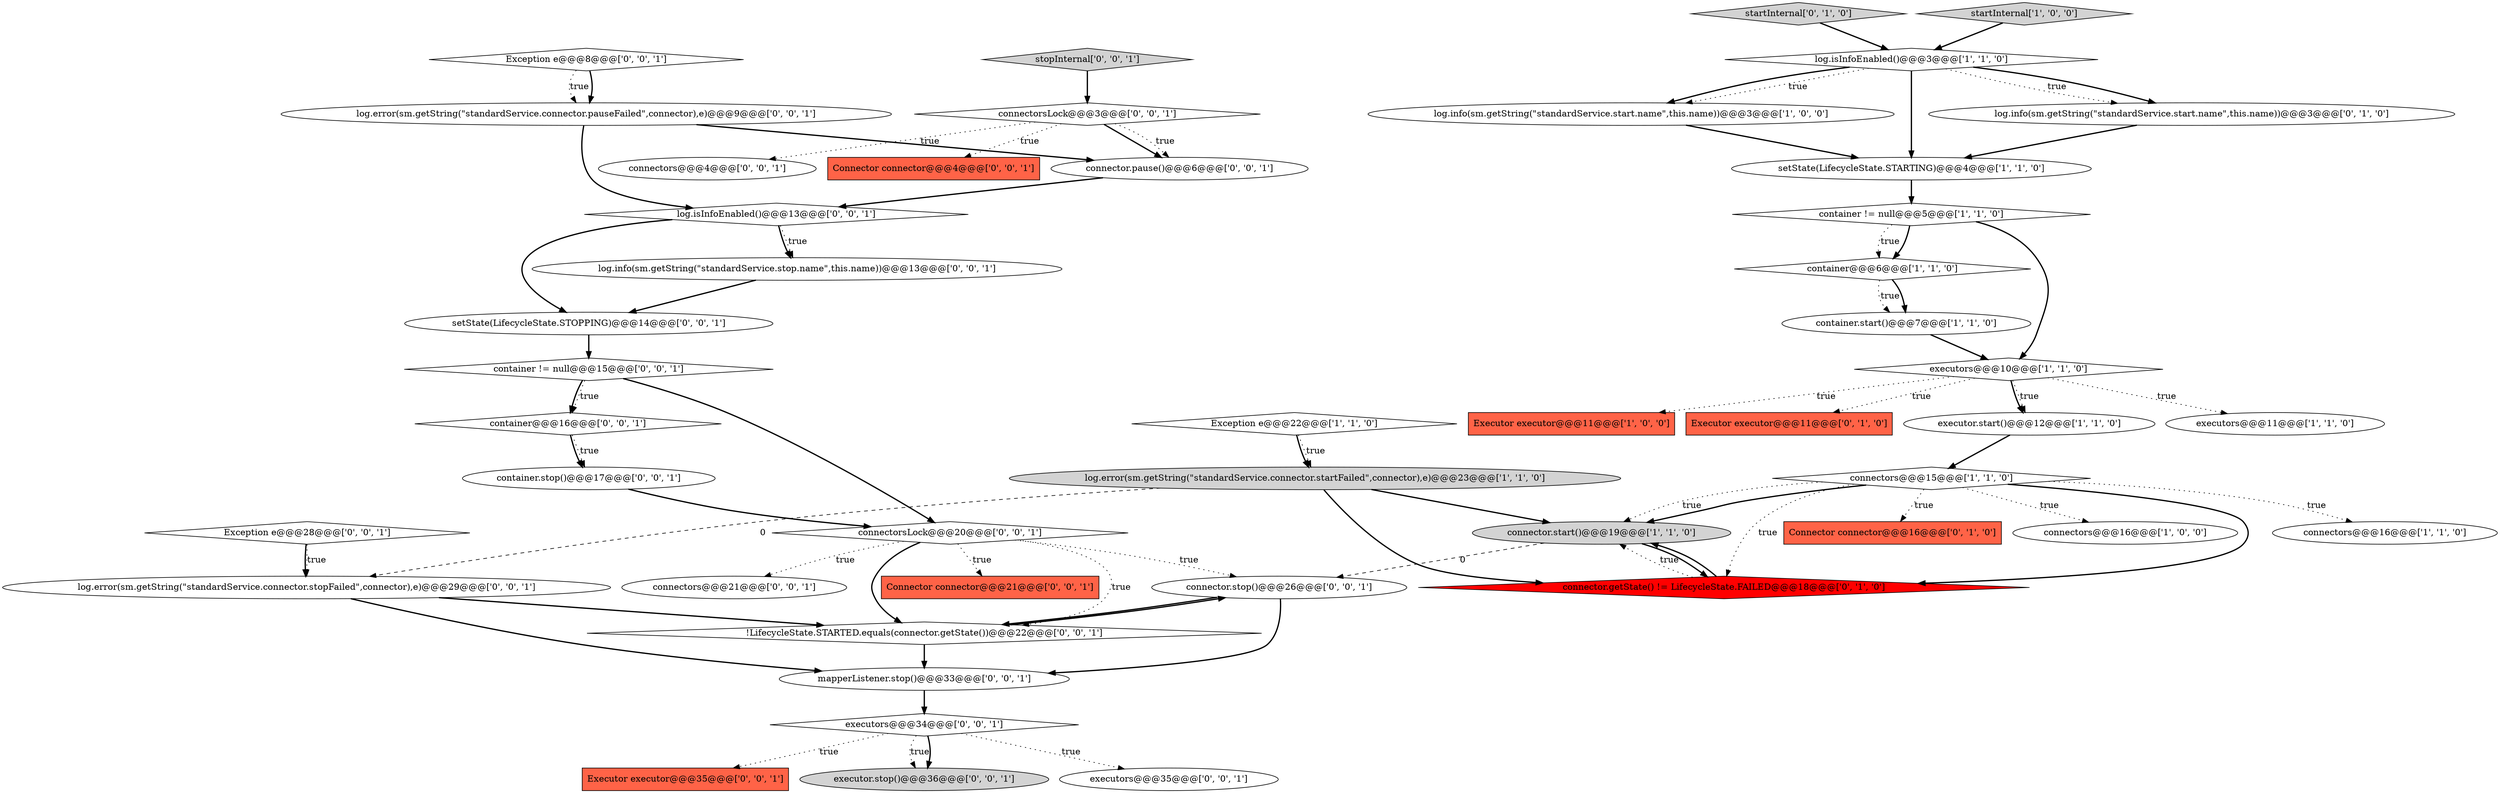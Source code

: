 digraph {
13 [style = filled, label = "connector.start()@@@19@@@['1', '1', '0']", fillcolor = lightgray, shape = ellipse image = "AAA0AAABBB1BBB"];
29 [style = filled, label = "container != null@@@15@@@['0', '0', '1']", fillcolor = white, shape = diamond image = "AAA0AAABBB3BBB"];
42 [style = filled, label = "Executor executor@@@35@@@['0', '0', '1']", fillcolor = tomato, shape = box image = "AAA0AAABBB3BBB"];
37 [style = filled, label = "executors@@@34@@@['0', '0', '1']", fillcolor = white, shape = diamond image = "AAA0AAABBB3BBB"];
25 [style = filled, label = "Exception e@@@8@@@['0', '0', '1']", fillcolor = white, shape = diamond image = "AAA0AAABBB3BBB"];
20 [style = filled, label = "startInternal['0', '1', '0']", fillcolor = lightgray, shape = diamond image = "AAA0AAABBB2BBB"];
44 [style = filled, label = "stopInternal['0', '0', '1']", fillcolor = lightgray, shape = diamond image = "AAA0AAABBB3BBB"];
22 [style = filled, label = "container@@@16@@@['0', '0', '1']", fillcolor = white, shape = diamond image = "AAA0AAABBB3BBB"];
2 [style = filled, label = "log.info(sm.getString(\"standardService.start.name\",this.name))@@@3@@@['1', '0', '0']", fillcolor = white, shape = ellipse image = "AAA0AAABBB1BBB"];
23 [style = filled, label = "connectorsLock@@@3@@@['0', '0', '1']", fillcolor = white, shape = diamond image = "AAA0AAABBB3BBB"];
14 [style = filled, label = "connectors@@@16@@@['1', '1', '0']", fillcolor = white, shape = ellipse image = "AAA0AAABBB1BBB"];
12 [style = filled, label = "executors@@@10@@@['1', '1', '0']", fillcolor = white, shape = diamond image = "AAA0AAABBB1BBB"];
7 [style = filled, label = "executors@@@11@@@['1', '1', '0']", fillcolor = white, shape = ellipse image = "AAA0AAABBB1BBB"];
34 [style = filled, label = "log.info(sm.getString(\"standardService.stop.name\",this.name))@@@13@@@['0', '0', '1']", fillcolor = white, shape = ellipse image = "AAA0AAABBB3BBB"];
28 [style = filled, label = "connectorsLock@@@20@@@['0', '0', '1']", fillcolor = white, shape = diamond image = "AAA0AAABBB3BBB"];
46 [style = filled, label = "container.stop()@@@17@@@['0', '0', '1']", fillcolor = white, shape = ellipse image = "AAA0AAABBB3BBB"];
15 [style = filled, label = "startInternal['1', '0', '0']", fillcolor = lightgray, shape = diamond image = "AAA0AAABBB1BBB"];
21 [style = filled, label = "log.info(sm.getString(\"standardService.start.name\",this.name))@@@3@@@['0', '1', '0']", fillcolor = white, shape = ellipse image = "AAA0AAABBB2BBB"];
9 [style = filled, label = "container != null@@@5@@@['1', '1', '0']", fillcolor = white, shape = diamond image = "AAA0AAABBB1BBB"];
11 [style = filled, label = "log.isInfoEnabled()@@@3@@@['1', '1', '0']", fillcolor = white, shape = diamond image = "AAA0AAABBB1BBB"];
19 [style = filled, label = "connector.getState() != LifecycleState.FAILED@@@18@@@['0', '1', '0']", fillcolor = red, shape = diamond image = "AAA1AAABBB2BBB"];
30 [style = filled, label = "log.isInfoEnabled()@@@13@@@['0', '0', '1']", fillcolor = white, shape = diamond image = "AAA0AAABBB3BBB"];
18 [style = filled, label = "Connector connector@@@16@@@['0', '1', '0']", fillcolor = tomato, shape = box image = "AAA0AAABBB2BBB"];
3 [style = filled, label = "Exception e@@@22@@@['1', '1', '0']", fillcolor = white, shape = diamond image = "AAA0AAABBB1BBB"];
41 [style = filled, label = "connector.stop()@@@26@@@['0', '0', '1']", fillcolor = white, shape = ellipse image = "AAA0AAABBB3BBB"];
6 [style = filled, label = "Executor executor@@@11@@@['1', '0', '0']", fillcolor = tomato, shape = box image = "AAA0AAABBB1BBB"];
43 [style = filled, label = "!LifecycleState.STARTED.equals(connector.getState())@@@22@@@['0', '0', '1']", fillcolor = white, shape = diamond image = "AAA0AAABBB3BBB"];
10 [style = filled, label = "connectors@@@16@@@['1', '0', '0']", fillcolor = white, shape = ellipse image = "AAA0AAABBB1BBB"];
0 [style = filled, label = "container.start()@@@7@@@['1', '1', '0']", fillcolor = white, shape = ellipse image = "AAA0AAABBB1BBB"];
39 [style = filled, label = "connectors@@@4@@@['0', '0', '1']", fillcolor = white, shape = ellipse image = "AAA0AAABBB3BBB"];
40 [style = filled, label = "setState(LifecycleState.STOPPING)@@@14@@@['0', '0', '1']", fillcolor = white, shape = ellipse image = "AAA0AAABBB3BBB"];
38 [style = filled, label = "executor.stop()@@@36@@@['0', '0', '1']", fillcolor = lightgray, shape = ellipse image = "AAA0AAABBB3BBB"];
31 [style = filled, label = "Connector connector@@@4@@@['0', '0', '1']", fillcolor = tomato, shape = box image = "AAA0AAABBB3BBB"];
36 [style = filled, label = "executors@@@35@@@['0', '0', '1']", fillcolor = white, shape = ellipse image = "AAA0AAABBB3BBB"];
1 [style = filled, label = "log.error(sm.getString(\"standardService.connector.startFailed\",connector),e)@@@23@@@['1', '1', '0']", fillcolor = lightgray, shape = ellipse image = "AAA0AAABBB1BBB"];
17 [style = filled, label = "Executor executor@@@11@@@['0', '1', '0']", fillcolor = tomato, shape = box image = "AAA0AAABBB2BBB"];
24 [style = filled, label = "log.error(sm.getString(\"standardService.connector.stopFailed\",connector),e)@@@29@@@['0', '0', '1']", fillcolor = white, shape = ellipse image = "AAA0AAABBB3BBB"];
32 [style = filled, label = "Connector connector@@@21@@@['0', '0', '1']", fillcolor = tomato, shape = box image = "AAA0AAABBB3BBB"];
35 [style = filled, label = "mapperListener.stop()@@@33@@@['0', '0', '1']", fillcolor = white, shape = ellipse image = "AAA0AAABBB3BBB"];
16 [style = filled, label = "executor.start()@@@12@@@['1', '1', '0']", fillcolor = white, shape = ellipse image = "AAA0AAABBB1BBB"];
26 [style = filled, label = "Exception e@@@28@@@['0', '0', '1']", fillcolor = white, shape = diamond image = "AAA0AAABBB3BBB"];
27 [style = filled, label = "connector.pause()@@@6@@@['0', '0', '1']", fillcolor = white, shape = ellipse image = "AAA0AAABBB3BBB"];
5 [style = filled, label = "connectors@@@15@@@['1', '1', '0']", fillcolor = white, shape = diamond image = "AAA0AAABBB1BBB"];
33 [style = filled, label = "connectors@@@21@@@['0', '0', '1']", fillcolor = white, shape = ellipse image = "AAA0AAABBB3BBB"];
4 [style = filled, label = "container@@@6@@@['1', '1', '0']", fillcolor = white, shape = diamond image = "AAA0AAABBB1BBB"];
45 [style = filled, label = "log.error(sm.getString(\"standardService.connector.pauseFailed\",connector),e)@@@9@@@['0', '0', '1']", fillcolor = white, shape = ellipse image = "AAA0AAABBB3BBB"];
8 [style = filled, label = "setState(LifecycleState.STARTING)@@@4@@@['1', '1', '0']", fillcolor = white, shape = ellipse image = "AAA0AAABBB1BBB"];
5->14 [style = dotted, label="true"];
12->17 [style = dotted, label="true"];
22->46 [style = dotted, label="true"];
22->46 [style = bold, label=""];
34->40 [style = bold, label=""];
5->18 [style = dotted, label="true"];
3->1 [style = bold, label=""];
23->27 [style = bold, label=""];
25->45 [style = bold, label=""];
46->28 [style = bold, label=""];
24->35 [style = bold, label=""];
28->33 [style = dotted, label="true"];
5->10 [style = dotted, label="true"];
5->19 [style = dotted, label="true"];
9->4 [style = bold, label=""];
4->0 [style = dotted, label="true"];
0->12 [style = bold, label=""];
11->21 [style = bold, label=""];
27->30 [style = bold, label=""];
45->27 [style = bold, label=""];
21->8 [style = bold, label=""];
30->34 [style = bold, label=""];
19->13 [style = dotted, label="true"];
12->16 [style = bold, label=""];
24->43 [style = bold, label=""];
26->24 [style = bold, label=""];
30->34 [style = dotted, label="true"];
45->30 [style = bold, label=""];
1->13 [style = bold, label=""];
13->41 [style = dashed, label="0"];
11->2 [style = bold, label=""];
4->0 [style = bold, label=""];
29->28 [style = bold, label=""];
25->45 [style = dotted, label="true"];
23->39 [style = dotted, label="true"];
29->22 [style = dotted, label="true"];
5->19 [style = bold, label=""];
5->13 [style = dotted, label="true"];
37->38 [style = dotted, label="true"];
13->19 [style = bold, label=""];
11->2 [style = dotted, label="true"];
44->23 [style = bold, label=""];
28->32 [style = dotted, label="true"];
15->11 [style = bold, label=""];
19->13 [style = bold, label=""];
12->16 [style = dotted, label="true"];
28->43 [style = bold, label=""];
12->6 [style = dotted, label="true"];
43->35 [style = bold, label=""];
35->37 [style = bold, label=""];
1->24 [style = dashed, label="0"];
37->38 [style = bold, label=""];
5->13 [style = bold, label=""];
26->24 [style = dotted, label="true"];
23->27 [style = dotted, label="true"];
8->9 [style = bold, label=""];
28->43 [style = dotted, label="true"];
16->5 [style = bold, label=""];
9->4 [style = dotted, label="true"];
37->36 [style = dotted, label="true"];
11->8 [style = bold, label=""];
30->40 [style = bold, label=""];
43->41 [style = bold, label=""];
37->42 [style = dotted, label="true"];
9->12 [style = bold, label=""];
11->21 [style = dotted, label="true"];
29->22 [style = bold, label=""];
1->19 [style = bold, label=""];
12->7 [style = dotted, label="true"];
23->31 [style = dotted, label="true"];
41->43 [style = bold, label=""];
3->1 [style = dotted, label="true"];
28->41 [style = dotted, label="true"];
2->8 [style = bold, label=""];
40->29 [style = bold, label=""];
20->11 [style = bold, label=""];
41->35 [style = bold, label=""];
}
